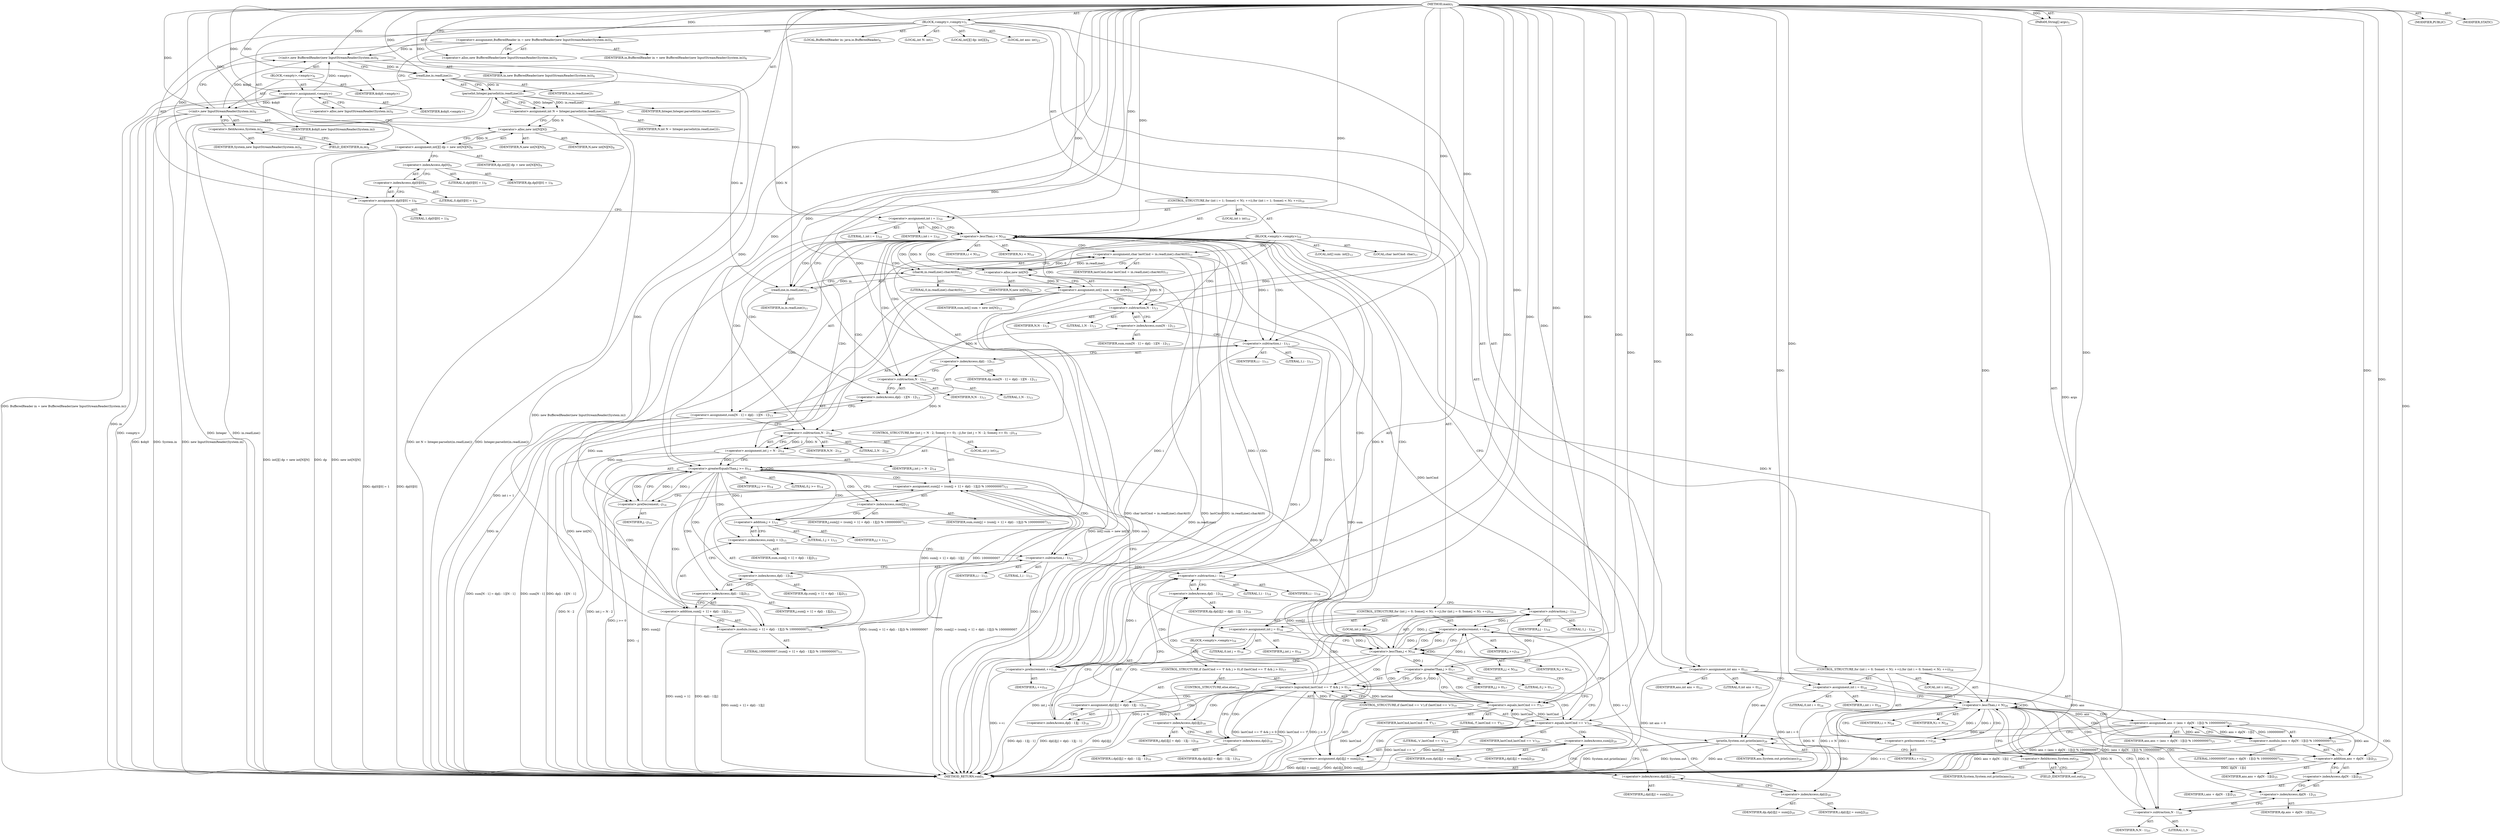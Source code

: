 digraph "main" {  
"19" [label = <(METHOD,main)<SUB>5</SUB>> ]
"20" [label = <(PARAM,String[] args)<SUB>5</SUB>> ]
"21" [label = <(BLOCK,&lt;empty&gt;,&lt;empty&gt;)<SUB>5</SUB>> ]
"4" [label = <(LOCAL,BufferedReader in: java.io.BufferedReader)<SUB>6</SUB>> ]
"22" [label = <(&lt;operator&gt;.assignment,BufferedReader in = new BufferedReader(new InputStreamReader(System.in)))<SUB>6</SUB>> ]
"23" [label = <(IDENTIFIER,in,BufferedReader in = new BufferedReader(new InputStreamReader(System.in)))<SUB>6</SUB>> ]
"24" [label = <(&lt;operator&gt;.alloc,new BufferedReader(new InputStreamReader(System.in)))<SUB>6</SUB>> ]
"25" [label = <(&lt;init&gt;,new BufferedReader(new InputStreamReader(System.in)))<SUB>6</SUB>> ]
"3" [label = <(IDENTIFIER,in,new BufferedReader(new InputStreamReader(System.in)))<SUB>6</SUB>> ]
"26" [label = <(BLOCK,&lt;empty&gt;,&lt;empty&gt;)<SUB>6</SUB>> ]
"27" [label = <(&lt;operator&gt;.assignment,&lt;empty&gt;)> ]
"28" [label = <(IDENTIFIER,$obj0,&lt;empty&gt;)> ]
"29" [label = <(&lt;operator&gt;.alloc,new InputStreamReader(System.in))<SUB>6</SUB>> ]
"30" [label = <(&lt;init&gt;,new InputStreamReader(System.in))<SUB>6</SUB>> ]
"31" [label = <(IDENTIFIER,$obj0,new InputStreamReader(System.in))> ]
"32" [label = <(&lt;operator&gt;.fieldAccess,System.in)<SUB>6</SUB>> ]
"33" [label = <(IDENTIFIER,System,new InputStreamReader(System.in))<SUB>6</SUB>> ]
"34" [label = <(FIELD_IDENTIFIER,in,in)<SUB>6</SUB>> ]
"35" [label = <(IDENTIFIER,$obj0,&lt;empty&gt;)> ]
"36" [label = <(LOCAL,int N: int)<SUB>7</SUB>> ]
"37" [label = <(&lt;operator&gt;.assignment,int N = Integer.parseInt(in.readLine()))<SUB>7</SUB>> ]
"38" [label = <(IDENTIFIER,N,int N = Integer.parseInt(in.readLine()))<SUB>7</SUB>> ]
"39" [label = <(parseInt,Integer.parseInt(in.readLine()))<SUB>7</SUB>> ]
"40" [label = <(IDENTIFIER,Integer,Integer.parseInt(in.readLine()))<SUB>7</SUB>> ]
"41" [label = <(readLine,in.readLine())<SUB>7</SUB>> ]
"42" [label = <(IDENTIFIER,in,in.readLine())<SUB>7</SUB>> ]
"43" [label = <(LOCAL,int[][] dp: int[][])<SUB>8</SUB>> ]
"44" [label = <(&lt;operator&gt;.assignment,int[][] dp = new int[N][N])<SUB>8</SUB>> ]
"45" [label = <(IDENTIFIER,dp,int[][] dp = new int[N][N])<SUB>8</SUB>> ]
"46" [label = <(&lt;operator&gt;.alloc,new int[N][N])> ]
"47" [label = <(IDENTIFIER,N,new int[N][N])<SUB>8</SUB>> ]
"48" [label = <(IDENTIFIER,N,new int[N][N])<SUB>8</SUB>> ]
"49" [label = <(&lt;operator&gt;.assignment,dp[0][0] = 1)<SUB>9</SUB>> ]
"50" [label = <(&lt;operator&gt;.indexAccess,dp[0][0])<SUB>9</SUB>> ]
"51" [label = <(&lt;operator&gt;.indexAccess,dp[0])<SUB>9</SUB>> ]
"52" [label = <(IDENTIFIER,dp,dp[0][0] = 1)<SUB>9</SUB>> ]
"53" [label = <(LITERAL,0,dp[0][0] = 1)<SUB>9</SUB>> ]
"54" [label = <(LITERAL,0,dp[0][0] = 1)<SUB>9</SUB>> ]
"55" [label = <(LITERAL,1,dp[0][0] = 1)<SUB>9</SUB>> ]
"56" [label = <(CONTROL_STRUCTURE,for (int i = 1; Some(i &lt; N); ++i),for (int i = 1; Some(i &lt; N); ++i))<SUB>10</SUB>> ]
"57" [label = <(LOCAL,int i: int)<SUB>10</SUB>> ]
"58" [label = <(&lt;operator&gt;.assignment,int i = 1)<SUB>10</SUB>> ]
"59" [label = <(IDENTIFIER,i,int i = 1)<SUB>10</SUB>> ]
"60" [label = <(LITERAL,1,int i = 1)<SUB>10</SUB>> ]
"61" [label = <(&lt;operator&gt;.lessThan,i &lt; N)<SUB>10</SUB>> ]
"62" [label = <(IDENTIFIER,i,i &lt; N)<SUB>10</SUB>> ]
"63" [label = <(IDENTIFIER,N,i &lt; N)<SUB>10</SUB>> ]
"64" [label = <(&lt;operator&gt;.preIncrement,++i)<SUB>10</SUB>> ]
"65" [label = <(IDENTIFIER,i,++i)<SUB>10</SUB>> ]
"66" [label = <(BLOCK,&lt;empty&gt;,&lt;empty&gt;)<SUB>10</SUB>> ]
"67" [label = <(LOCAL,char lastCmd: char)<SUB>11</SUB>> ]
"68" [label = <(&lt;operator&gt;.assignment,char lastCmd = in.readLine().charAt(0))<SUB>11</SUB>> ]
"69" [label = <(IDENTIFIER,lastCmd,char lastCmd = in.readLine().charAt(0))<SUB>11</SUB>> ]
"70" [label = <(charAt,in.readLine().charAt(0))<SUB>11</SUB>> ]
"71" [label = <(readLine,in.readLine())<SUB>11</SUB>> ]
"72" [label = <(IDENTIFIER,in,in.readLine())<SUB>11</SUB>> ]
"73" [label = <(LITERAL,0,in.readLine().charAt(0))<SUB>11</SUB>> ]
"74" [label = <(LOCAL,int[] sum: int[])<SUB>12</SUB>> ]
"75" [label = <(&lt;operator&gt;.assignment,int[] sum = new int[N])<SUB>12</SUB>> ]
"76" [label = <(IDENTIFIER,sum,int[] sum = new int[N])<SUB>12</SUB>> ]
"77" [label = <(&lt;operator&gt;.alloc,new int[N])> ]
"78" [label = <(IDENTIFIER,N,new int[N])<SUB>12</SUB>> ]
"79" [label = <(&lt;operator&gt;.assignment,sum[N - 1] = dp[i - 1][N - 1])<SUB>13</SUB>> ]
"80" [label = <(&lt;operator&gt;.indexAccess,sum[N - 1])<SUB>13</SUB>> ]
"81" [label = <(IDENTIFIER,sum,sum[N - 1] = dp[i - 1][N - 1])<SUB>13</SUB>> ]
"82" [label = <(&lt;operator&gt;.subtraction,N - 1)<SUB>13</SUB>> ]
"83" [label = <(IDENTIFIER,N,N - 1)<SUB>13</SUB>> ]
"84" [label = <(LITERAL,1,N - 1)<SUB>13</SUB>> ]
"85" [label = <(&lt;operator&gt;.indexAccess,dp[i - 1][N - 1])<SUB>13</SUB>> ]
"86" [label = <(&lt;operator&gt;.indexAccess,dp[i - 1])<SUB>13</SUB>> ]
"87" [label = <(IDENTIFIER,dp,sum[N - 1] = dp[i - 1][N - 1])<SUB>13</SUB>> ]
"88" [label = <(&lt;operator&gt;.subtraction,i - 1)<SUB>13</SUB>> ]
"89" [label = <(IDENTIFIER,i,i - 1)<SUB>13</SUB>> ]
"90" [label = <(LITERAL,1,i - 1)<SUB>13</SUB>> ]
"91" [label = <(&lt;operator&gt;.subtraction,N - 1)<SUB>13</SUB>> ]
"92" [label = <(IDENTIFIER,N,N - 1)<SUB>13</SUB>> ]
"93" [label = <(LITERAL,1,N - 1)<SUB>13</SUB>> ]
"94" [label = <(CONTROL_STRUCTURE,for (int j = N - 2; Some(j &gt;= 0); --j),for (int j = N - 2; Some(j &gt;= 0); --j))<SUB>14</SUB>> ]
"95" [label = <(LOCAL,int j: int)<SUB>14</SUB>> ]
"96" [label = <(&lt;operator&gt;.assignment,int j = N - 2)<SUB>14</SUB>> ]
"97" [label = <(IDENTIFIER,j,int j = N - 2)<SUB>14</SUB>> ]
"98" [label = <(&lt;operator&gt;.subtraction,N - 2)<SUB>14</SUB>> ]
"99" [label = <(IDENTIFIER,N,N - 2)<SUB>14</SUB>> ]
"100" [label = <(LITERAL,2,N - 2)<SUB>14</SUB>> ]
"101" [label = <(&lt;operator&gt;.greaterEqualsThan,j &gt;= 0)<SUB>14</SUB>> ]
"102" [label = <(IDENTIFIER,j,j &gt;= 0)<SUB>14</SUB>> ]
"103" [label = <(LITERAL,0,j &gt;= 0)<SUB>14</SUB>> ]
"104" [label = <(&lt;operator&gt;.preDecrement,--j)<SUB>14</SUB>> ]
"105" [label = <(IDENTIFIER,j,--j)<SUB>14</SUB>> ]
"106" [label = <(&lt;operator&gt;.assignment,sum[j] = (sum[j + 1] + dp[i - 1][j]) % 1000000007)<SUB>15</SUB>> ]
"107" [label = <(&lt;operator&gt;.indexAccess,sum[j])<SUB>15</SUB>> ]
"108" [label = <(IDENTIFIER,sum,sum[j] = (sum[j + 1] + dp[i - 1][j]) % 1000000007)<SUB>15</SUB>> ]
"109" [label = <(IDENTIFIER,j,sum[j] = (sum[j + 1] + dp[i - 1][j]) % 1000000007)<SUB>15</SUB>> ]
"110" [label = <(&lt;operator&gt;.modulo,(sum[j + 1] + dp[i - 1][j]) % 1000000007)<SUB>15</SUB>> ]
"111" [label = <(&lt;operator&gt;.addition,sum[j + 1] + dp[i - 1][j])<SUB>15</SUB>> ]
"112" [label = <(&lt;operator&gt;.indexAccess,sum[j + 1])<SUB>15</SUB>> ]
"113" [label = <(IDENTIFIER,sum,sum[j + 1] + dp[i - 1][j])<SUB>15</SUB>> ]
"114" [label = <(&lt;operator&gt;.addition,j + 1)<SUB>15</SUB>> ]
"115" [label = <(IDENTIFIER,j,j + 1)<SUB>15</SUB>> ]
"116" [label = <(LITERAL,1,j + 1)<SUB>15</SUB>> ]
"117" [label = <(&lt;operator&gt;.indexAccess,dp[i - 1][j])<SUB>15</SUB>> ]
"118" [label = <(&lt;operator&gt;.indexAccess,dp[i - 1])<SUB>15</SUB>> ]
"119" [label = <(IDENTIFIER,dp,sum[j + 1] + dp[i - 1][j])<SUB>15</SUB>> ]
"120" [label = <(&lt;operator&gt;.subtraction,i - 1)<SUB>15</SUB>> ]
"121" [label = <(IDENTIFIER,i,i - 1)<SUB>15</SUB>> ]
"122" [label = <(LITERAL,1,i - 1)<SUB>15</SUB>> ]
"123" [label = <(IDENTIFIER,j,sum[j + 1] + dp[i - 1][j])<SUB>15</SUB>> ]
"124" [label = <(LITERAL,1000000007,(sum[j + 1] + dp[i - 1][j]) % 1000000007)<SUB>15</SUB>> ]
"125" [label = <(CONTROL_STRUCTURE,for (int j = 0; Some(j &lt; N); ++j),for (int j = 0; Some(j &lt; N); ++j))<SUB>16</SUB>> ]
"126" [label = <(LOCAL,int j: int)<SUB>16</SUB>> ]
"127" [label = <(&lt;operator&gt;.assignment,int j = 0)<SUB>16</SUB>> ]
"128" [label = <(IDENTIFIER,j,int j = 0)<SUB>16</SUB>> ]
"129" [label = <(LITERAL,0,int j = 0)<SUB>16</SUB>> ]
"130" [label = <(&lt;operator&gt;.lessThan,j &lt; N)<SUB>16</SUB>> ]
"131" [label = <(IDENTIFIER,j,j &lt; N)<SUB>16</SUB>> ]
"132" [label = <(IDENTIFIER,N,j &lt; N)<SUB>16</SUB>> ]
"133" [label = <(&lt;operator&gt;.preIncrement,++j)<SUB>16</SUB>> ]
"134" [label = <(IDENTIFIER,j,++j)<SUB>16</SUB>> ]
"135" [label = <(BLOCK,&lt;empty&gt;,&lt;empty&gt;)<SUB>16</SUB>> ]
"136" [label = <(CONTROL_STRUCTURE,if (lastCmd == 'f' &amp;&amp; j &gt; 0),if (lastCmd == 'f' &amp;&amp; j &gt; 0))<SUB>17</SUB>> ]
"137" [label = <(&lt;operator&gt;.logicalAnd,lastCmd == 'f' &amp;&amp; j &gt; 0)<SUB>17</SUB>> ]
"138" [label = <(&lt;operator&gt;.equals,lastCmd == 'f')<SUB>17</SUB>> ]
"139" [label = <(IDENTIFIER,lastCmd,lastCmd == 'f')<SUB>17</SUB>> ]
"140" [label = <(LITERAL,'f',lastCmd == 'f')<SUB>17</SUB>> ]
"141" [label = <(&lt;operator&gt;.greaterThan,j &gt; 0)<SUB>17</SUB>> ]
"142" [label = <(IDENTIFIER,j,j &gt; 0)<SUB>17</SUB>> ]
"143" [label = <(LITERAL,0,j &gt; 0)<SUB>17</SUB>> ]
"144" [label = <(&lt;operator&gt;.assignment,dp[i][j] = dp[i - 1][j - 1])<SUB>18</SUB>> ]
"145" [label = <(&lt;operator&gt;.indexAccess,dp[i][j])<SUB>18</SUB>> ]
"146" [label = <(&lt;operator&gt;.indexAccess,dp[i])<SUB>18</SUB>> ]
"147" [label = <(IDENTIFIER,dp,dp[i][j] = dp[i - 1][j - 1])<SUB>18</SUB>> ]
"148" [label = <(IDENTIFIER,i,dp[i][j] = dp[i - 1][j - 1])<SUB>18</SUB>> ]
"149" [label = <(IDENTIFIER,j,dp[i][j] = dp[i - 1][j - 1])<SUB>18</SUB>> ]
"150" [label = <(&lt;operator&gt;.indexAccess,dp[i - 1][j - 1])<SUB>18</SUB>> ]
"151" [label = <(&lt;operator&gt;.indexAccess,dp[i - 1])<SUB>18</SUB>> ]
"152" [label = <(IDENTIFIER,dp,dp[i][j] = dp[i - 1][j - 1])<SUB>18</SUB>> ]
"153" [label = <(&lt;operator&gt;.subtraction,i - 1)<SUB>18</SUB>> ]
"154" [label = <(IDENTIFIER,i,i - 1)<SUB>18</SUB>> ]
"155" [label = <(LITERAL,1,i - 1)<SUB>18</SUB>> ]
"156" [label = <(&lt;operator&gt;.subtraction,j - 1)<SUB>18</SUB>> ]
"157" [label = <(IDENTIFIER,j,j - 1)<SUB>18</SUB>> ]
"158" [label = <(LITERAL,1,j - 1)<SUB>18</SUB>> ]
"159" [label = <(CONTROL_STRUCTURE,else,else)<SUB>19</SUB>> ]
"160" [label = <(CONTROL_STRUCTURE,if (lastCmd == 's'),if (lastCmd == 's'))<SUB>19</SUB>> ]
"161" [label = <(&lt;operator&gt;.equals,lastCmd == 's')<SUB>19</SUB>> ]
"162" [label = <(IDENTIFIER,lastCmd,lastCmd == 's')<SUB>19</SUB>> ]
"163" [label = <(LITERAL,'s',lastCmd == 's')<SUB>19</SUB>> ]
"164" [label = <(&lt;operator&gt;.assignment,dp[i][j] = sum[j])<SUB>20</SUB>> ]
"165" [label = <(&lt;operator&gt;.indexAccess,dp[i][j])<SUB>20</SUB>> ]
"166" [label = <(&lt;operator&gt;.indexAccess,dp[i])<SUB>20</SUB>> ]
"167" [label = <(IDENTIFIER,dp,dp[i][j] = sum[j])<SUB>20</SUB>> ]
"168" [label = <(IDENTIFIER,i,dp[i][j] = sum[j])<SUB>20</SUB>> ]
"169" [label = <(IDENTIFIER,j,dp[i][j] = sum[j])<SUB>20</SUB>> ]
"170" [label = <(&lt;operator&gt;.indexAccess,sum[j])<SUB>20</SUB>> ]
"171" [label = <(IDENTIFIER,sum,dp[i][j] = sum[j])<SUB>20</SUB>> ]
"172" [label = <(IDENTIFIER,j,dp[i][j] = sum[j])<SUB>20</SUB>> ]
"173" [label = <(LOCAL,int ans: int)<SUB>23</SUB>> ]
"174" [label = <(&lt;operator&gt;.assignment,int ans = 0)<SUB>23</SUB>> ]
"175" [label = <(IDENTIFIER,ans,int ans = 0)<SUB>23</SUB>> ]
"176" [label = <(LITERAL,0,int ans = 0)<SUB>23</SUB>> ]
"177" [label = <(CONTROL_STRUCTURE,for (int i = 0; Some(i &lt; N); ++i),for (int i = 0; Some(i &lt; N); ++i))<SUB>24</SUB>> ]
"178" [label = <(LOCAL,int i: int)<SUB>24</SUB>> ]
"179" [label = <(&lt;operator&gt;.assignment,int i = 0)<SUB>24</SUB>> ]
"180" [label = <(IDENTIFIER,i,int i = 0)<SUB>24</SUB>> ]
"181" [label = <(LITERAL,0,int i = 0)<SUB>24</SUB>> ]
"182" [label = <(&lt;operator&gt;.lessThan,i &lt; N)<SUB>24</SUB>> ]
"183" [label = <(IDENTIFIER,i,i &lt; N)<SUB>24</SUB>> ]
"184" [label = <(IDENTIFIER,N,i &lt; N)<SUB>24</SUB>> ]
"185" [label = <(&lt;operator&gt;.preIncrement,++i)<SUB>24</SUB>> ]
"186" [label = <(IDENTIFIER,i,++i)<SUB>24</SUB>> ]
"187" [label = <(&lt;operator&gt;.assignment,ans = (ans + dp[N - 1][i]) % 1000000007)<SUB>25</SUB>> ]
"188" [label = <(IDENTIFIER,ans,ans = (ans + dp[N - 1][i]) % 1000000007)<SUB>25</SUB>> ]
"189" [label = <(&lt;operator&gt;.modulo,(ans + dp[N - 1][i]) % 1000000007)<SUB>25</SUB>> ]
"190" [label = <(&lt;operator&gt;.addition,ans + dp[N - 1][i])<SUB>25</SUB>> ]
"191" [label = <(IDENTIFIER,ans,ans + dp[N - 1][i])<SUB>25</SUB>> ]
"192" [label = <(&lt;operator&gt;.indexAccess,dp[N - 1][i])<SUB>25</SUB>> ]
"193" [label = <(&lt;operator&gt;.indexAccess,dp[N - 1])<SUB>25</SUB>> ]
"194" [label = <(IDENTIFIER,dp,ans + dp[N - 1][i])<SUB>25</SUB>> ]
"195" [label = <(&lt;operator&gt;.subtraction,N - 1)<SUB>25</SUB>> ]
"196" [label = <(IDENTIFIER,N,N - 1)<SUB>25</SUB>> ]
"197" [label = <(LITERAL,1,N - 1)<SUB>25</SUB>> ]
"198" [label = <(IDENTIFIER,i,ans + dp[N - 1][i])<SUB>25</SUB>> ]
"199" [label = <(LITERAL,1000000007,(ans + dp[N - 1][i]) % 1000000007)<SUB>25</SUB>> ]
"200" [label = <(println,System.out.println(ans))<SUB>26</SUB>> ]
"201" [label = <(&lt;operator&gt;.fieldAccess,System.out)<SUB>26</SUB>> ]
"202" [label = <(IDENTIFIER,System,System.out.println(ans))<SUB>26</SUB>> ]
"203" [label = <(FIELD_IDENTIFIER,out,out)<SUB>26</SUB>> ]
"204" [label = <(IDENTIFIER,ans,System.out.println(ans))<SUB>26</SUB>> ]
"205" [label = <(MODIFIER,PUBLIC)> ]
"206" [label = <(MODIFIER,STATIC)> ]
"207" [label = <(METHOD_RETURN,void)<SUB>5</SUB>> ]
  "19" -> "20"  [ label = "AST: "] 
  "19" -> "21"  [ label = "AST: "] 
  "19" -> "205"  [ label = "AST: "] 
  "19" -> "206"  [ label = "AST: "] 
  "19" -> "207"  [ label = "AST: "] 
  "21" -> "4"  [ label = "AST: "] 
  "21" -> "22"  [ label = "AST: "] 
  "21" -> "25"  [ label = "AST: "] 
  "21" -> "36"  [ label = "AST: "] 
  "21" -> "37"  [ label = "AST: "] 
  "21" -> "43"  [ label = "AST: "] 
  "21" -> "44"  [ label = "AST: "] 
  "21" -> "49"  [ label = "AST: "] 
  "21" -> "56"  [ label = "AST: "] 
  "21" -> "173"  [ label = "AST: "] 
  "21" -> "174"  [ label = "AST: "] 
  "21" -> "177"  [ label = "AST: "] 
  "21" -> "200"  [ label = "AST: "] 
  "22" -> "23"  [ label = "AST: "] 
  "22" -> "24"  [ label = "AST: "] 
  "25" -> "3"  [ label = "AST: "] 
  "25" -> "26"  [ label = "AST: "] 
  "26" -> "27"  [ label = "AST: "] 
  "26" -> "30"  [ label = "AST: "] 
  "26" -> "35"  [ label = "AST: "] 
  "27" -> "28"  [ label = "AST: "] 
  "27" -> "29"  [ label = "AST: "] 
  "30" -> "31"  [ label = "AST: "] 
  "30" -> "32"  [ label = "AST: "] 
  "32" -> "33"  [ label = "AST: "] 
  "32" -> "34"  [ label = "AST: "] 
  "37" -> "38"  [ label = "AST: "] 
  "37" -> "39"  [ label = "AST: "] 
  "39" -> "40"  [ label = "AST: "] 
  "39" -> "41"  [ label = "AST: "] 
  "41" -> "42"  [ label = "AST: "] 
  "44" -> "45"  [ label = "AST: "] 
  "44" -> "46"  [ label = "AST: "] 
  "46" -> "47"  [ label = "AST: "] 
  "46" -> "48"  [ label = "AST: "] 
  "49" -> "50"  [ label = "AST: "] 
  "49" -> "55"  [ label = "AST: "] 
  "50" -> "51"  [ label = "AST: "] 
  "50" -> "54"  [ label = "AST: "] 
  "51" -> "52"  [ label = "AST: "] 
  "51" -> "53"  [ label = "AST: "] 
  "56" -> "57"  [ label = "AST: "] 
  "56" -> "58"  [ label = "AST: "] 
  "56" -> "61"  [ label = "AST: "] 
  "56" -> "64"  [ label = "AST: "] 
  "56" -> "66"  [ label = "AST: "] 
  "58" -> "59"  [ label = "AST: "] 
  "58" -> "60"  [ label = "AST: "] 
  "61" -> "62"  [ label = "AST: "] 
  "61" -> "63"  [ label = "AST: "] 
  "64" -> "65"  [ label = "AST: "] 
  "66" -> "67"  [ label = "AST: "] 
  "66" -> "68"  [ label = "AST: "] 
  "66" -> "74"  [ label = "AST: "] 
  "66" -> "75"  [ label = "AST: "] 
  "66" -> "79"  [ label = "AST: "] 
  "66" -> "94"  [ label = "AST: "] 
  "66" -> "125"  [ label = "AST: "] 
  "68" -> "69"  [ label = "AST: "] 
  "68" -> "70"  [ label = "AST: "] 
  "70" -> "71"  [ label = "AST: "] 
  "70" -> "73"  [ label = "AST: "] 
  "71" -> "72"  [ label = "AST: "] 
  "75" -> "76"  [ label = "AST: "] 
  "75" -> "77"  [ label = "AST: "] 
  "77" -> "78"  [ label = "AST: "] 
  "79" -> "80"  [ label = "AST: "] 
  "79" -> "85"  [ label = "AST: "] 
  "80" -> "81"  [ label = "AST: "] 
  "80" -> "82"  [ label = "AST: "] 
  "82" -> "83"  [ label = "AST: "] 
  "82" -> "84"  [ label = "AST: "] 
  "85" -> "86"  [ label = "AST: "] 
  "85" -> "91"  [ label = "AST: "] 
  "86" -> "87"  [ label = "AST: "] 
  "86" -> "88"  [ label = "AST: "] 
  "88" -> "89"  [ label = "AST: "] 
  "88" -> "90"  [ label = "AST: "] 
  "91" -> "92"  [ label = "AST: "] 
  "91" -> "93"  [ label = "AST: "] 
  "94" -> "95"  [ label = "AST: "] 
  "94" -> "96"  [ label = "AST: "] 
  "94" -> "101"  [ label = "AST: "] 
  "94" -> "104"  [ label = "AST: "] 
  "94" -> "106"  [ label = "AST: "] 
  "96" -> "97"  [ label = "AST: "] 
  "96" -> "98"  [ label = "AST: "] 
  "98" -> "99"  [ label = "AST: "] 
  "98" -> "100"  [ label = "AST: "] 
  "101" -> "102"  [ label = "AST: "] 
  "101" -> "103"  [ label = "AST: "] 
  "104" -> "105"  [ label = "AST: "] 
  "106" -> "107"  [ label = "AST: "] 
  "106" -> "110"  [ label = "AST: "] 
  "107" -> "108"  [ label = "AST: "] 
  "107" -> "109"  [ label = "AST: "] 
  "110" -> "111"  [ label = "AST: "] 
  "110" -> "124"  [ label = "AST: "] 
  "111" -> "112"  [ label = "AST: "] 
  "111" -> "117"  [ label = "AST: "] 
  "112" -> "113"  [ label = "AST: "] 
  "112" -> "114"  [ label = "AST: "] 
  "114" -> "115"  [ label = "AST: "] 
  "114" -> "116"  [ label = "AST: "] 
  "117" -> "118"  [ label = "AST: "] 
  "117" -> "123"  [ label = "AST: "] 
  "118" -> "119"  [ label = "AST: "] 
  "118" -> "120"  [ label = "AST: "] 
  "120" -> "121"  [ label = "AST: "] 
  "120" -> "122"  [ label = "AST: "] 
  "125" -> "126"  [ label = "AST: "] 
  "125" -> "127"  [ label = "AST: "] 
  "125" -> "130"  [ label = "AST: "] 
  "125" -> "133"  [ label = "AST: "] 
  "125" -> "135"  [ label = "AST: "] 
  "127" -> "128"  [ label = "AST: "] 
  "127" -> "129"  [ label = "AST: "] 
  "130" -> "131"  [ label = "AST: "] 
  "130" -> "132"  [ label = "AST: "] 
  "133" -> "134"  [ label = "AST: "] 
  "135" -> "136"  [ label = "AST: "] 
  "136" -> "137"  [ label = "AST: "] 
  "136" -> "144"  [ label = "AST: "] 
  "136" -> "159"  [ label = "AST: "] 
  "137" -> "138"  [ label = "AST: "] 
  "137" -> "141"  [ label = "AST: "] 
  "138" -> "139"  [ label = "AST: "] 
  "138" -> "140"  [ label = "AST: "] 
  "141" -> "142"  [ label = "AST: "] 
  "141" -> "143"  [ label = "AST: "] 
  "144" -> "145"  [ label = "AST: "] 
  "144" -> "150"  [ label = "AST: "] 
  "145" -> "146"  [ label = "AST: "] 
  "145" -> "149"  [ label = "AST: "] 
  "146" -> "147"  [ label = "AST: "] 
  "146" -> "148"  [ label = "AST: "] 
  "150" -> "151"  [ label = "AST: "] 
  "150" -> "156"  [ label = "AST: "] 
  "151" -> "152"  [ label = "AST: "] 
  "151" -> "153"  [ label = "AST: "] 
  "153" -> "154"  [ label = "AST: "] 
  "153" -> "155"  [ label = "AST: "] 
  "156" -> "157"  [ label = "AST: "] 
  "156" -> "158"  [ label = "AST: "] 
  "159" -> "160"  [ label = "AST: "] 
  "160" -> "161"  [ label = "AST: "] 
  "160" -> "164"  [ label = "AST: "] 
  "161" -> "162"  [ label = "AST: "] 
  "161" -> "163"  [ label = "AST: "] 
  "164" -> "165"  [ label = "AST: "] 
  "164" -> "170"  [ label = "AST: "] 
  "165" -> "166"  [ label = "AST: "] 
  "165" -> "169"  [ label = "AST: "] 
  "166" -> "167"  [ label = "AST: "] 
  "166" -> "168"  [ label = "AST: "] 
  "170" -> "171"  [ label = "AST: "] 
  "170" -> "172"  [ label = "AST: "] 
  "174" -> "175"  [ label = "AST: "] 
  "174" -> "176"  [ label = "AST: "] 
  "177" -> "178"  [ label = "AST: "] 
  "177" -> "179"  [ label = "AST: "] 
  "177" -> "182"  [ label = "AST: "] 
  "177" -> "185"  [ label = "AST: "] 
  "177" -> "187"  [ label = "AST: "] 
  "179" -> "180"  [ label = "AST: "] 
  "179" -> "181"  [ label = "AST: "] 
  "182" -> "183"  [ label = "AST: "] 
  "182" -> "184"  [ label = "AST: "] 
  "185" -> "186"  [ label = "AST: "] 
  "187" -> "188"  [ label = "AST: "] 
  "187" -> "189"  [ label = "AST: "] 
  "189" -> "190"  [ label = "AST: "] 
  "189" -> "199"  [ label = "AST: "] 
  "190" -> "191"  [ label = "AST: "] 
  "190" -> "192"  [ label = "AST: "] 
  "192" -> "193"  [ label = "AST: "] 
  "192" -> "198"  [ label = "AST: "] 
  "193" -> "194"  [ label = "AST: "] 
  "193" -> "195"  [ label = "AST: "] 
  "195" -> "196"  [ label = "AST: "] 
  "195" -> "197"  [ label = "AST: "] 
  "200" -> "201"  [ label = "AST: "] 
  "200" -> "204"  [ label = "AST: "] 
  "201" -> "202"  [ label = "AST: "] 
  "201" -> "203"  [ label = "AST: "] 
  "22" -> "29"  [ label = "CFG: "] 
  "25" -> "41"  [ label = "CFG: "] 
  "37" -> "46"  [ label = "CFG: "] 
  "44" -> "51"  [ label = "CFG: "] 
  "49" -> "58"  [ label = "CFG: "] 
  "174" -> "179"  [ label = "CFG: "] 
  "200" -> "207"  [ label = "CFG: "] 
  "24" -> "22"  [ label = "CFG: "] 
  "39" -> "37"  [ label = "CFG: "] 
  "46" -> "44"  [ label = "CFG: "] 
  "50" -> "49"  [ label = "CFG: "] 
  "58" -> "61"  [ label = "CFG: "] 
  "61" -> "71"  [ label = "CFG: "] 
  "61" -> "174"  [ label = "CFG: "] 
  "64" -> "61"  [ label = "CFG: "] 
  "179" -> "182"  [ label = "CFG: "] 
  "182" -> "195"  [ label = "CFG: "] 
  "182" -> "203"  [ label = "CFG: "] 
  "185" -> "182"  [ label = "CFG: "] 
  "187" -> "185"  [ label = "CFG: "] 
  "201" -> "200"  [ label = "CFG: "] 
  "27" -> "34"  [ label = "CFG: "] 
  "30" -> "25"  [ label = "CFG: "] 
  "41" -> "39"  [ label = "CFG: "] 
  "51" -> "50"  [ label = "CFG: "] 
  "68" -> "77"  [ label = "CFG: "] 
  "75" -> "82"  [ label = "CFG: "] 
  "79" -> "98"  [ label = "CFG: "] 
  "189" -> "187"  [ label = "CFG: "] 
  "203" -> "201"  [ label = "CFG: "] 
  "29" -> "27"  [ label = "CFG: "] 
  "32" -> "30"  [ label = "CFG: "] 
  "70" -> "68"  [ label = "CFG: "] 
  "77" -> "75"  [ label = "CFG: "] 
  "80" -> "88"  [ label = "CFG: "] 
  "85" -> "79"  [ label = "CFG: "] 
  "96" -> "101"  [ label = "CFG: "] 
  "101" -> "107"  [ label = "CFG: "] 
  "101" -> "127"  [ label = "CFG: "] 
  "104" -> "101"  [ label = "CFG: "] 
  "106" -> "104"  [ label = "CFG: "] 
  "127" -> "130"  [ label = "CFG: "] 
  "130" -> "138"  [ label = "CFG: "] 
  "130" -> "64"  [ label = "CFG: "] 
  "133" -> "130"  [ label = "CFG: "] 
  "190" -> "189"  [ label = "CFG: "] 
  "34" -> "32"  [ label = "CFG: "] 
  "71" -> "70"  [ label = "CFG: "] 
  "82" -> "80"  [ label = "CFG: "] 
  "86" -> "91"  [ label = "CFG: "] 
  "91" -> "85"  [ label = "CFG: "] 
  "98" -> "96"  [ label = "CFG: "] 
  "107" -> "114"  [ label = "CFG: "] 
  "110" -> "106"  [ label = "CFG: "] 
  "192" -> "190"  [ label = "CFG: "] 
  "88" -> "86"  [ label = "CFG: "] 
  "111" -> "110"  [ label = "CFG: "] 
  "137" -> "146"  [ label = "CFG: "] 
  "137" -> "161"  [ label = "CFG: "] 
  "144" -> "133"  [ label = "CFG: "] 
  "193" -> "192"  [ label = "CFG: "] 
  "112" -> "120"  [ label = "CFG: "] 
  "117" -> "111"  [ label = "CFG: "] 
  "138" -> "137"  [ label = "CFG: "] 
  "138" -> "141"  [ label = "CFG: "] 
  "141" -> "137"  [ label = "CFG: "] 
  "145" -> "153"  [ label = "CFG: "] 
  "150" -> "144"  [ label = "CFG: "] 
  "195" -> "193"  [ label = "CFG: "] 
  "114" -> "112"  [ label = "CFG: "] 
  "118" -> "117"  [ label = "CFG: "] 
  "146" -> "145"  [ label = "CFG: "] 
  "151" -> "156"  [ label = "CFG: "] 
  "156" -> "150"  [ label = "CFG: "] 
  "161" -> "166"  [ label = "CFG: "] 
  "161" -> "133"  [ label = "CFG: "] 
  "164" -> "133"  [ label = "CFG: "] 
  "120" -> "118"  [ label = "CFG: "] 
  "153" -> "151"  [ label = "CFG: "] 
  "165" -> "170"  [ label = "CFG: "] 
  "170" -> "164"  [ label = "CFG: "] 
  "166" -> "165"  [ label = "CFG: "] 
  "19" -> "24"  [ label = "CFG: "] 
  "20" -> "207"  [ label = "DDG: args"] 
  "22" -> "207"  [ label = "DDG: BufferedReader in = new BufferedReader(new InputStreamReader(System.in))"] 
  "27" -> "207"  [ label = "DDG: &lt;empty&gt;"] 
  "30" -> "207"  [ label = "DDG: $obj0"] 
  "30" -> "207"  [ label = "DDG: System.in"] 
  "30" -> "207"  [ label = "DDG: new InputStreamReader(System.in)"] 
  "25" -> "207"  [ label = "DDG: new BufferedReader(new InputStreamReader(System.in))"] 
  "41" -> "207"  [ label = "DDG: in"] 
  "39" -> "207"  [ label = "DDG: in.readLine()"] 
  "37" -> "207"  [ label = "DDG: Integer.parseInt(in.readLine())"] 
  "37" -> "207"  [ label = "DDG: int N = Integer.parseInt(in.readLine())"] 
  "44" -> "207"  [ label = "DDG: dp"] 
  "44" -> "207"  [ label = "DDG: new int[N][N]"] 
  "44" -> "207"  [ label = "DDG: int[][] dp = new int[N][N]"] 
  "49" -> "207"  [ label = "DDG: dp[0][0]"] 
  "49" -> "207"  [ label = "DDG: dp[0][0] = 1"] 
  "58" -> "207"  [ label = "DDG: int i = 1"] 
  "174" -> "207"  [ label = "DDG: int ans = 0"] 
  "179" -> "207"  [ label = "DDG: int i = 0"] 
  "182" -> "207"  [ label = "DDG: i"] 
  "182" -> "207"  [ label = "DDG: N"] 
  "182" -> "207"  [ label = "DDG: i &lt; N"] 
  "200" -> "207"  [ label = "DDG: System.out"] 
  "200" -> "207"  [ label = "DDG: ans"] 
  "200" -> "207"  [ label = "DDG: System.out.println(ans)"] 
  "190" -> "207"  [ label = "DDG: dp[N - 1][i]"] 
  "189" -> "207"  [ label = "DDG: ans + dp[N - 1][i]"] 
  "187" -> "207"  [ label = "DDG: (ans + dp[N - 1][i]) % 1000000007"] 
  "187" -> "207"  [ label = "DDG: ans = (ans + dp[N - 1][i]) % 1000000007"] 
  "185" -> "207"  [ label = "DDG: ++i"] 
  "68" -> "207"  [ label = "DDG: lastCmd"] 
  "71" -> "207"  [ label = "DDG: in"] 
  "70" -> "207"  [ label = "DDG: in.readLine()"] 
  "68" -> "207"  [ label = "DDG: in.readLine().charAt(0)"] 
  "68" -> "207"  [ label = "DDG: char lastCmd = in.readLine().charAt(0)"] 
  "75" -> "207"  [ label = "DDG: sum"] 
  "75" -> "207"  [ label = "DDG: new int[N]"] 
  "75" -> "207"  [ label = "DDG: int[] sum = new int[N]"] 
  "79" -> "207"  [ label = "DDG: sum[N - 1]"] 
  "79" -> "207"  [ label = "DDG: dp[i - 1][N - 1]"] 
  "79" -> "207"  [ label = "DDG: sum[N - 1] = dp[i - 1][N - 1]"] 
  "96" -> "207"  [ label = "DDG: N - 2"] 
  "96" -> "207"  [ label = "DDG: int j = N - 2"] 
  "101" -> "207"  [ label = "DDG: j &gt;= 0"] 
  "127" -> "207"  [ label = "DDG: int j = 0"] 
  "130" -> "207"  [ label = "DDG: j"] 
  "130" -> "207"  [ label = "DDG: j &lt; N"] 
  "64" -> "207"  [ label = "DDG: ++i"] 
  "138" -> "207"  [ label = "DDG: lastCmd"] 
  "137" -> "207"  [ label = "DDG: lastCmd == 'f'"] 
  "137" -> "207"  [ label = "DDG: j &gt; 0"] 
  "137" -> "207"  [ label = "DDG: lastCmd == 'f' &amp;&amp; j &gt; 0"] 
  "161" -> "207"  [ label = "DDG: lastCmd"] 
  "161" -> "207"  [ label = "DDG: lastCmd == 's'"] 
  "164" -> "207"  [ label = "DDG: dp[i][j]"] 
  "164" -> "207"  [ label = "DDG: sum[j]"] 
  "164" -> "207"  [ label = "DDG: dp[i][j] = sum[j]"] 
  "144" -> "207"  [ label = "DDG: dp[i][j]"] 
  "144" -> "207"  [ label = "DDG: dp[i - 1][j - 1]"] 
  "144" -> "207"  [ label = "DDG: dp[i][j] = dp[i - 1][j - 1]"] 
  "133" -> "207"  [ label = "DDG: ++j"] 
  "106" -> "207"  [ label = "DDG: sum[j]"] 
  "111" -> "207"  [ label = "DDG: sum[j + 1]"] 
  "111" -> "207"  [ label = "DDG: dp[i - 1][j]"] 
  "110" -> "207"  [ label = "DDG: sum[j + 1] + dp[i - 1][j]"] 
  "106" -> "207"  [ label = "DDG: (sum[j + 1] + dp[i - 1][j]) % 1000000007"] 
  "106" -> "207"  [ label = "DDG: sum[j] = (sum[j + 1] + dp[i - 1][j]) % 1000000007"] 
  "104" -> "207"  [ label = "DDG: --j"] 
  "39" -> "207"  [ label = "DDG: Integer"] 
  "19" -> "20"  [ label = "DDG: "] 
  "19" -> "22"  [ label = "DDG: "] 
  "39" -> "37"  [ label = "DDG: Integer"] 
  "39" -> "37"  [ label = "DDG: in.readLine()"] 
  "46" -> "44"  [ label = "DDG: N"] 
  "19" -> "49"  [ label = "DDG: "] 
  "19" -> "174"  [ label = "DDG: "] 
  "22" -> "25"  [ label = "DDG: in"] 
  "19" -> "25"  [ label = "DDG: "] 
  "27" -> "25"  [ label = "DDG: &lt;empty&gt;"] 
  "30" -> "25"  [ label = "DDG: $obj0"] 
  "19" -> "58"  [ label = "DDG: "] 
  "19" -> "179"  [ label = "DDG: "] 
  "189" -> "187"  [ label = "DDG: ans + dp[N - 1][i]"] 
  "189" -> "187"  [ label = "DDG: 1000000007"] 
  "174" -> "200"  [ label = "DDG: ans"] 
  "187" -> "200"  [ label = "DDG: ans"] 
  "19" -> "200"  [ label = "DDG: "] 
  "19" -> "27"  [ label = "DDG: "] 
  "19" -> "35"  [ label = "DDG: "] 
  "19" -> "39"  [ label = "DDG: "] 
  "41" -> "39"  [ label = "DDG: in"] 
  "37" -> "46"  [ label = "DDG: N"] 
  "19" -> "46"  [ label = "DDG: "] 
  "58" -> "61"  [ label = "DDG: i"] 
  "64" -> "61"  [ label = "DDG: i"] 
  "19" -> "61"  [ label = "DDG: "] 
  "46" -> "61"  [ label = "DDG: N"] 
  "130" -> "61"  [ label = "DDG: N"] 
  "88" -> "64"  [ label = "DDG: i"] 
  "153" -> "64"  [ label = "DDG: i"] 
  "120" -> "64"  [ label = "DDG: i"] 
  "19" -> "64"  [ label = "DDG: "] 
  "70" -> "68"  [ label = "DDG: in.readLine()"] 
  "70" -> "68"  [ label = "DDG: 0"] 
  "77" -> "75"  [ label = "DDG: N"] 
  "179" -> "182"  [ label = "DDG: i"] 
  "185" -> "182"  [ label = "DDG: i"] 
  "19" -> "182"  [ label = "DDG: "] 
  "61" -> "182"  [ label = "DDG: N"] 
  "195" -> "182"  [ label = "DDG: N"] 
  "182" -> "185"  [ label = "DDG: i"] 
  "19" -> "185"  [ label = "DDG: "] 
  "27" -> "30"  [ label = "DDG: $obj0"] 
  "19" -> "30"  [ label = "DDG: "] 
  "25" -> "41"  [ label = "DDG: in"] 
  "19" -> "41"  [ label = "DDG: "] 
  "98" -> "96"  [ label = "DDG: N"] 
  "98" -> "96"  [ label = "DDG: 2"] 
  "110" -> "106"  [ label = "DDG: sum[j + 1] + dp[i - 1][j]"] 
  "110" -> "106"  [ label = "DDG: 1000000007"] 
  "19" -> "127"  [ label = "DDG: "] 
  "174" -> "189"  [ label = "DDG: ans"] 
  "187" -> "189"  [ label = "DDG: ans"] 
  "19" -> "189"  [ label = "DDG: "] 
  "71" -> "70"  [ label = "DDG: in"] 
  "19" -> "70"  [ label = "DDG: "] 
  "61" -> "77"  [ label = "DDG: N"] 
  "19" -> "77"  [ label = "DDG: "] 
  "96" -> "101"  [ label = "DDG: j"] 
  "104" -> "101"  [ label = "DDG: j"] 
  "19" -> "101"  [ label = "DDG: "] 
  "19" -> "104"  [ label = "DDG: "] 
  "101" -> "104"  [ label = "DDG: j"] 
  "127" -> "130"  [ label = "DDG: j"] 
  "133" -> "130"  [ label = "DDG: j"] 
  "19" -> "130"  [ label = "DDG: "] 
  "98" -> "130"  [ label = "DDG: N"] 
  "130" -> "133"  [ label = "DDG: j"] 
  "141" -> "133"  [ label = "DDG: j"] 
  "156" -> "133"  [ label = "DDG: j"] 
  "19" -> "133"  [ label = "DDG: "] 
  "174" -> "190"  [ label = "DDG: ans"] 
  "187" -> "190"  [ label = "DDG: ans"] 
  "19" -> "190"  [ label = "DDG: "] 
  "41" -> "71"  [ label = "DDG: in"] 
  "19" -> "71"  [ label = "DDG: "] 
  "77" -> "82"  [ label = "DDG: N"] 
  "19" -> "82"  [ label = "DDG: "] 
  "82" -> "91"  [ label = "DDG: N"] 
  "19" -> "91"  [ label = "DDG: "] 
  "91" -> "98"  [ label = "DDG: N"] 
  "19" -> "98"  [ label = "DDG: "] 
  "75" -> "110"  [ label = "DDG: sum"] 
  "19" -> "110"  [ label = "DDG: "] 
  "61" -> "88"  [ label = "DDG: i"] 
  "19" -> "88"  [ label = "DDG: "] 
  "75" -> "111"  [ label = "DDG: sum"] 
  "138" -> "137"  [ label = "DDG: lastCmd"] 
  "138" -> "137"  [ label = "DDG: 'f'"] 
  "141" -> "137"  [ label = "DDG: j"] 
  "141" -> "137"  [ label = "DDG: 0"] 
  "68" -> "138"  [ label = "DDG: lastCmd"] 
  "161" -> "138"  [ label = "DDG: lastCmd"] 
  "19" -> "138"  [ label = "DDG: "] 
  "130" -> "141"  [ label = "DDG: j"] 
  "19" -> "141"  [ label = "DDG: "] 
  "75" -> "164"  [ label = "DDG: sum"] 
  "106" -> "164"  [ label = "DDG: sum[j]"] 
  "182" -> "195"  [ label = "DDG: N"] 
  "19" -> "195"  [ label = "DDG: "] 
  "101" -> "114"  [ label = "DDG: j"] 
  "19" -> "114"  [ label = "DDG: "] 
  "130" -> "156"  [ label = "DDG: j"] 
  "141" -> "156"  [ label = "DDG: j"] 
  "19" -> "156"  [ label = "DDG: "] 
  "138" -> "161"  [ label = "DDG: lastCmd"] 
  "19" -> "161"  [ label = "DDG: "] 
  "88" -> "120"  [ label = "DDG: i"] 
  "19" -> "120"  [ label = "DDG: "] 
  "88" -> "153"  [ label = "DDG: i"] 
  "120" -> "153"  [ label = "DDG: i"] 
  "19" -> "153"  [ label = "DDG: "] 
  "61" -> "68"  [ label = "CDG: "] 
  "61" -> "96"  [ label = "CDG: "] 
  "61" -> "77"  [ label = "CDG: "] 
  "61" -> "64"  [ label = "CDG: "] 
  "61" -> "98"  [ label = "CDG: "] 
  "61" -> "75"  [ label = "CDG: "] 
  "61" -> "85"  [ label = "CDG: "] 
  "61" -> "91"  [ label = "CDG: "] 
  "61" -> "101"  [ label = "CDG: "] 
  "61" -> "79"  [ label = "CDG: "] 
  "61" -> "80"  [ label = "CDG: "] 
  "61" -> "61"  [ label = "CDG: "] 
  "61" -> "130"  [ label = "CDG: "] 
  "61" -> "88"  [ label = "CDG: "] 
  "61" -> "70"  [ label = "CDG: "] 
  "61" -> "127"  [ label = "CDG: "] 
  "61" -> "86"  [ label = "CDG: "] 
  "61" -> "82"  [ label = "CDG: "] 
  "61" -> "71"  [ label = "CDG: "] 
  "182" -> "192"  [ label = "CDG: "] 
  "182" -> "185"  [ label = "CDG: "] 
  "182" -> "189"  [ label = "CDG: "] 
  "182" -> "195"  [ label = "CDG: "] 
  "182" -> "187"  [ label = "CDG: "] 
  "182" -> "190"  [ label = "CDG: "] 
  "182" -> "182"  [ label = "CDG: "] 
  "182" -> "193"  [ label = "CDG: "] 
  "101" -> "107"  [ label = "CDG: "] 
  "101" -> "120"  [ label = "CDG: "] 
  "101" -> "114"  [ label = "CDG: "] 
  "101" -> "104"  [ label = "CDG: "] 
  "101" -> "112"  [ label = "CDG: "] 
  "101" -> "101"  [ label = "CDG: "] 
  "101" -> "118"  [ label = "CDG: "] 
  "101" -> "111"  [ label = "CDG: "] 
  "101" -> "106"  [ label = "CDG: "] 
  "101" -> "110"  [ label = "CDG: "] 
  "101" -> "117"  [ label = "CDG: "] 
  "130" -> "138"  [ label = "CDG: "] 
  "130" -> "137"  [ label = "CDG: "] 
  "130" -> "130"  [ label = "CDG: "] 
  "130" -> "133"  [ label = "CDG: "] 
  "137" -> "145"  [ label = "CDG: "] 
  "137" -> "146"  [ label = "CDG: "] 
  "137" -> "161"  [ label = "CDG: "] 
  "137" -> "150"  [ label = "CDG: "] 
  "137" -> "151"  [ label = "CDG: "] 
  "137" -> "153"  [ label = "CDG: "] 
  "137" -> "144"  [ label = "CDG: "] 
  "137" -> "156"  [ label = "CDG: "] 
  "138" -> "141"  [ label = "CDG: "] 
  "161" -> "170"  [ label = "CDG: "] 
  "161" -> "164"  [ label = "CDG: "] 
  "161" -> "166"  [ label = "CDG: "] 
  "161" -> "165"  [ label = "CDG: "] 
}
